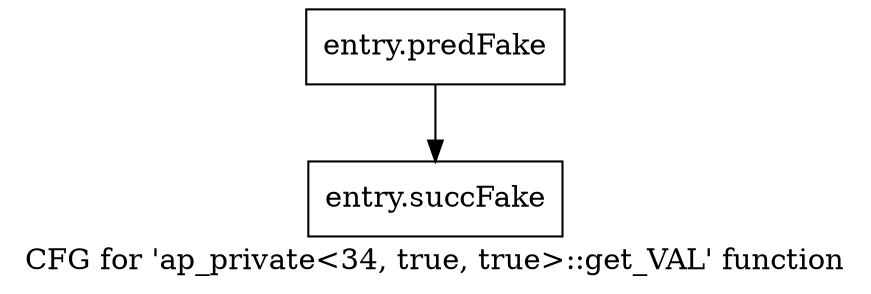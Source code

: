 digraph "CFG for 'ap_private\<34, true, true\>::get_VAL' function" {
	label="CFG for 'ap_private\<34, true, true\>::get_VAL' function";

	Node0x5817a60 [shape=record,filename="",linenumber="",label="{entry.predFake}"];
	Node0x5817a60 -> Node0x585be70[ callList="" memoryops="" filename="/home/omerfaruk/tools/Xilinx/Vitis_HLS/2023.2/include/etc/ap_private.h" execusionnum="2"];
	Node0x585be70 [shape=record,filename="/home/omerfaruk/tools/Xilinx/Vitis_HLS/2023.2/include/etc/ap_private.h",linenumber="1389",label="{entry.succFake}"];
}
